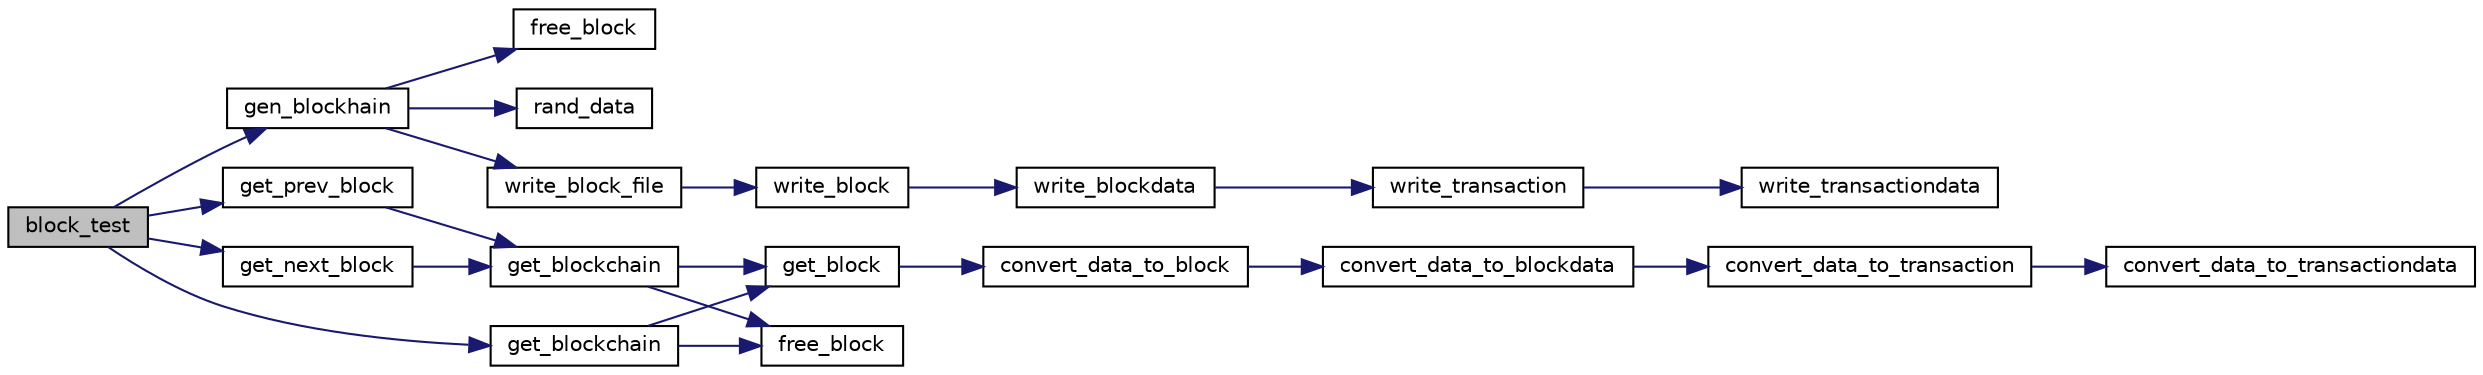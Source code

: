 digraph "block_test"
{
 // LATEX_PDF_SIZE
  edge [fontname="Helvetica",fontsize="10",labelfontname="Helvetica",labelfontsize="10"];
  node [fontname="Helvetica",fontsize="10",shape=record];
  rankdir="LR";
  Node1 [label="block_test",height=0.2,width=0.4,color="black", fillcolor="grey75", style="filled", fontcolor="black",tooltip=" "];
  Node1 -> Node2 [color="midnightblue",fontsize="10",style="solid",fontname="Helvetica"];
  Node2 [label="gen_blockhain",height=0.2,width=0.4,color="black", fillcolor="white", style="filled",URL="$_g_e_n__blockchain__files_8c.html#ac74bae1c59397fd4d8ddb8a397764b45",tooltip=" "];
  Node2 -> Node3 [color="midnightblue",fontsize="10",style="solid",fontname="Helvetica"];
  Node3 [label="free_block",height=0.2,width=0.4,color="black", fillcolor="white", style="filled",URL="$block_8h.html#a3eb417f7cce88e8ec69d6974cd25e49f",tooltip="Free a block struct."];
  Node2 -> Node4 [color="midnightblue",fontsize="10",style="solid",fontname="Helvetica"];
  Node4 [label="rand_data",height=0.2,width=0.4,color="black", fillcolor="white", style="filled",URL="$_g_e_n__blockchain__files_8c.html#a15acea3ed58e994c6c08fc051b412a78",tooltip=" "];
  Node2 -> Node5 [color="midnightblue",fontsize="10",style="solid",fontname="Helvetica"];
  Node5 [label="write_block_file",height=0.2,width=0.4,color="black", fillcolor="white", style="filled",URL="$block_8h.html#a31943025b7c5be568f87a90fcdcaf8c2",tooltip="Writes a block struct in a file."];
  Node5 -> Node6 [color="midnightblue",fontsize="10",style="solid",fontname="Helvetica"];
  Node6 [label="write_block",height=0.2,width=0.4,color="black", fillcolor="white", style="filled",URL="$signature_8h.html#a58b3466ce733938859f0651b2a756e95",tooltip="Writes a block in a file."];
  Node6 -> Node7 [color="midnightblue",fontsize="10",style="solid",fontname="Helvetica"];
  Node7 [label="write_blockdata",height=0.2,width=0.4,color="black", fillcolor="white", style="filled",URL="$signature_8c.html#a0e5ff1f119568fb8566981cf7da11d7f",tooltip="Writes blockdata in a file."];
  Node7 -> Node8 [color="midnightblue",fontsize="10",style="solid",fontname="Helvetica"];
  Node8 [label="write_transaction",height=0.2,width=0.4,color="black", fillcolor="white", style="filled",URL="$signature_8c.html#a5bff0131aa50faf1cd0236e0b44169eb",tooltip=" "];
  Node8 -> Node9 [color="midnightblue",fontsize="10",style="solid",fontname="Helvetica"];
  Node9 [label="write_transactiondata",height=0.2,width=0.4,color="black", fillcolor="white", style="filled",URL="$signature_8c.html#a0bd00440f3c97bf7dace6c4e26ea17be",tooltip=" "];
  Node1 -> Node10 [color="midnightblue",fontsize="10",style="solid",fontname="Helvetica"];
  Node10 [label="get_blockchain",height=0.2,width=0.4,color="black", fillcolor="white", style="filled",URL="$block_8h.html#af572e8ef23f600c0a62f716e780c813b",tooltip="Loads a blockchain object with a padding of 'nb_chunk'."];
  Node10 -> Node11 [color="midnightblue",fontsize="10",style="solid",fontname="Helvetica"];
  Node11 [label="free_block",height=0.2,width=0.4,color="black", fillcolor="white", style="filled",URL="$block_8c.html#a3eb417f7cce88e8ec69d6974cd25e49f",tooltip="Free a block struct."];
  Node10 -> Node12 [color="midnightblue",fontsize="10",style="solid",fontname="Helvetica"];
  Node12 [label="get_block",height=0.2,width=0.4,color="black", fillcolor="white", style="filled",URL="$block_8c.html#a32140266e4b385f64860944a5edd0153",tooltip=" "];
  Node12 -> Node13 [color="midnightblue",fontsize="10",style="solid",fontname="Helvetica"];
  Node13 [label="convert_data_to_block",height=0.2,width=0.4,color="black", fillcolor="white", style="filled",URL="$block_8c.html#ac5e925fca9d00c2b763065e4efecb334",tooltip=" "];
  Node13 -> Node14 [color="midnightblue",fontsize="10",style="solid",fontname="Helvetica"];
  Node14 [label="convert_data_to_blockdata",height=0.2,width=0.4,color="black", fillcolor="white", style="filled",URL="$block_8c.html#ae583c8db9c8e372296a4393e257c3917",tooltip=" "];
  Node14 -> Node15 [color="midnightblue",fontsize="10",style="solid",fontname="Helvetica"];
  Node15 [label="convert_data_to_transaction",height=0.2,width=0.4,color="black", fillcolor="white", style="filled",URL="$block_8c.html#a2093f169febc7a7d1bd0fbf024f94555",tooltip=" "];
  Node15 -> Node16 [color="midnightblue",fontsize="10",style="solid",fontname="Helvetica"];
  Node16 [label="convert_data_to_transactiondata",height=0.2,width=0.4,color="black", fillcolor="white", style="filled",URL="$block_8c.html#a68ddf0ad8385c2f03a418264ad5ba7ed",tooltip=" "];
  Node1 -> Node17 [color="midnightblue",fontsize="10",style="solid",fontname="Helvetica"];
  Node17 [label="get_next_block",height=0.2,width=0.4,color="black", fillcolor="white", style="filled",URL="$block_8h.html#a5a63c778922af92cc7cca82db0aa7642",tooltip="For a block of height h, returns the block of height h+1"];
  Node17 -> Node18 [color="midnightblue",fontsize="10",style="solid",fontname="Helvetica"];
  Node18 [label="get_blockchain",height=0.2,width=0.4,color="black", fillcolor="white", style="filled",URL="$block_8c.html#af572e8ef23f600c0a62f716e780c813b",tooltip="Loads a blockchain object with a padding of 'nb_chunk'."];
  Node18 -> Node11 [color="midnightblue",fontsize="10",style="solid",fontname="Helvetica"];
  Node18 -> Node12 [color="midnightblue",fontsize="10",style="solid",fontname="Helvetica"];
  Node1 -> Node19 [color="midnightblue",fontsize="10",style="solid",fontname="Helvetica"];
  Node19 [label="get_prev_block",height=0.2,width=0.4,color="black", fillcolor="white", style="filled",URL="$block_8h.html#afa89e120ede17e486633e4005ccf44f1",tooltip="For a block of height h, return the block of height h-1"];
  Node19 -> Node18 [color="midnightblue",fontsize="10",style="solid",fontname="Helvetica"];
}
